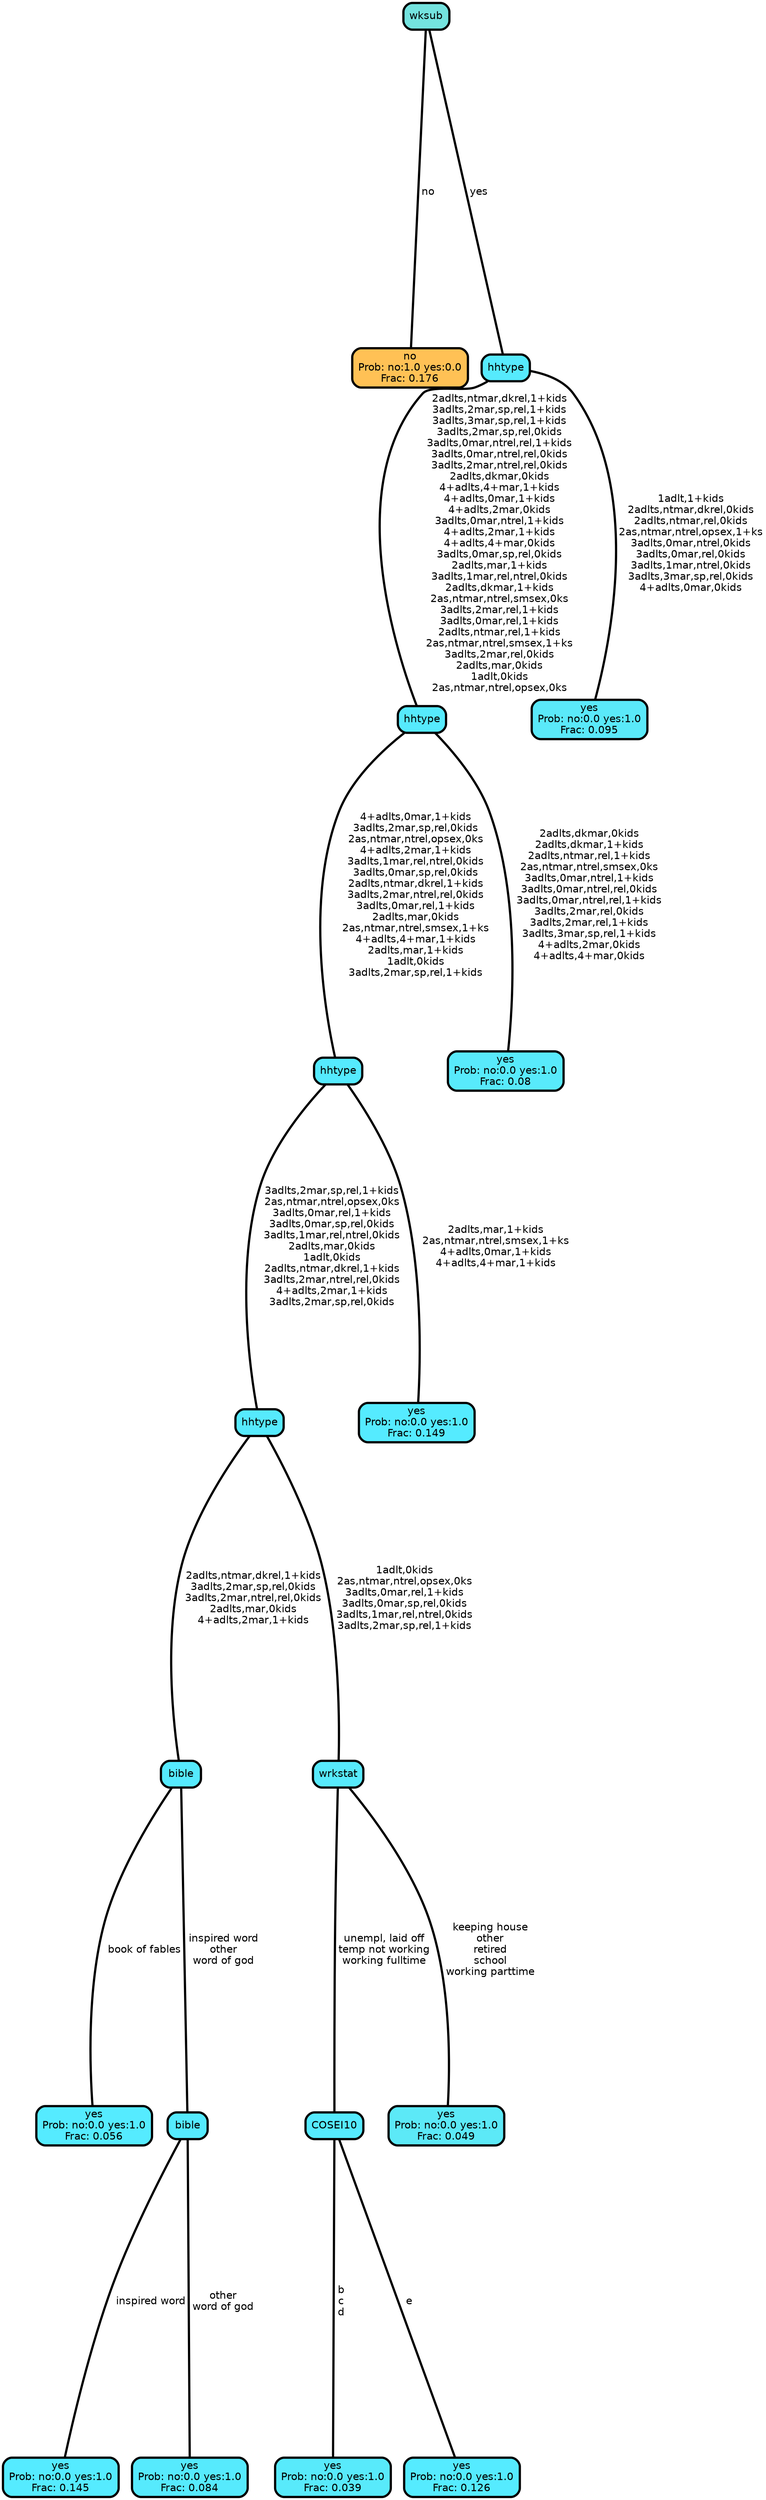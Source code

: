 graph Tree {
node [shape=box, style="filled, rounded",color="black",penwidth="3",fontcolor="black",                 fontname=helvetica] ;
graph [ranksep="0 equally", splines=straight,                 bgcolor=transparent, dpi=200] ;
edge [fontname=helvetica, color=black] ;
0 [label="no
Prob: no:1.0 yes:0.0
Frac: 0.176", fillcolor="#ffc155"] ;
1 [label="wksub", fillcolor="#74e3df"] ;
2 [label="yes
Prob: no:0.0 yes:1.0
Frac: 0.056", fillcolor="#55ebff"] ;
3 [label="bible", fillcolor="#55eafe"] ;
4 [label="yes
Prob: no:0.0 yes:1.0
Frac: 0.145", fillcolor="#55ebff"] ;
5 [label="bible", fillcolor="#55eafe"] ;
6 [label="yes
Prob: no:0.0 yes:1.0
Frac: 0.084", fillcolor="#56eafd"] ;
7 [label="hhtype", fillcolor="#56eafd"] ;
8 [label="yes
Prob: no:0.0 yes:1.0
Frac: 0.039", fillcolor="#58eafb"] ;
9 [label="COSEI10", fillcolor="#55eafe"] ;
10 [label="yes
Prob: no:0.0 yes:1.0
Frac: 0.126", fillcolor="#55ebff"] ;
11 [label="wrkstat", fillcolor="#57eafc"] ;
12 [label="yes
Prob: no:0.0 yes:1.0
Frac: 0.049", fillcolor="#5ce9f7"] ;
13 [label="hhtype", fillcolor="#55eafe"] ;
14 [label="yes
Prob: no:0.0 yes:1.0
Frac: 0.149", fillcolor="#55ebff"] ;
15 [label="hhtype", fillcolor="#56eafd"] ;
16 [label="yes
Prob: no:0.0 yes:1.0
Frac: 0.08", fillcolor="#58eafb"] ;
17 [label="hhtype", fillcolor="#56eafd"] ;
18 [label="yes
Prob: no:0.0 yes:1.0
Frac: 0.095", fillcolor="#5ae9f9"] ;
1 -- 0 [label=" no",penwidth=3] ;
1 -- 17 [label=" yes",penwidth=3] ;
3 -- 2 [label=" book of fables",penwidth=3] ;
3 -- 5 [label=" inspired word\n other\n word of god",penwidth=3] ;
5 -- 4 [label=" inspired word",penwidth=3] ;
5 -- 6 [label=" other\n word of god",penwidth=3] ;
7 -- 3 [label=" 2adlts,ntmar,dkrel,1+kids\n 3adlts,2mar,sp,rel,0kids\n 3adlts,2mar,ntrel,rel,0kids\n 2adlts,mar,0kids\n 4+adlts,2mar,1+kids",penwidth=3] ;
7 -- 11 [label=" 1adlt,0kids\n 2as,ntmar,ntrel,opsex,0ks\n 3adlts,0mar,rel,1+kids\n 3adlts,0mar,sp,rel,0kids\n 3adlts,1mar,rel,ntrel,0kids\n 3adlts,2mar,sp,rel,1+kids",penwidth=3] ;
9 -- 8 [label=" b\n c\n d",penwidth=3] ;
9 -- 10 [label=" e",penwidth=3] ;
11 -- 9 [label=" unempl, laid off\n temp not working\n working fulltime",penwidth=3] ;
11 -- 12 [label=" keeping house\n other\n retired\n school\n working parttime",penwidth=3] ;
13 -- 7 [label=" 3adlts,2mar,sp,rel,1+kids\n 2as,ntmar,ntrel,opsex,0ks\n 3adlts,0mar,rel,1+kids\n 3adlts,0mar,sp,rel,0kids\n 3adlts,1mar,rel,ntrel,0kids\n 2adlts,mar,0kids\n 1adlt,0kids\n 2adlts,ntmar,dkrel,1+kids\n 3adlts,2mar,ntrel,rel,0kids\n 4+adlts,2mar,1+kids\n 3adlts,2mar,sp,rel,0kids",penwidth=3] ;
13 -- 14 [label=" 2adlts,mar,1+kids\n 2as,ntmar,ntrel,smsex,1+ks\n 4+adlts,0mar,1+kids\n 4+adlts,4+mar,1+kids",penwidth=3] ;
15 -- 13 [label=" 4+adlts,0mar,1+kids\n 3adlts,2mar,sp,rel,0kids\n 2as,ntmar,ntrel,opsex,0ks\n 4+adlts,2mar,1+kids\n 3adlts,1mar,rel,ntrel,0kids\n 3adlts,0mar,sp,rel,0kids\n 2adlts,ntmar,dkrel,1+kids\n 3adlts,2mar,ntrel,rel,0kids\n 3adlts,0mar,rel,1+kids\n 2adlts,mar,0kids\n 2as,ntmar,ntrel,smsex,1+ks\n 4+adlts,4+mar,1+kids\n 2adlts,mar,1+kids\n 1adlt,0kids\n 3adlts,2mar,sp,rel,1+kids",penwidth=3] ;
15 -- 16 [label=" 2adlts,dkmar,0kids\n 2adlts,dkmar,1+kids\n 2adlts,ntmar,rel,1+kids\n 2as,ntmar,ntrel,smsex,0ks\n 3adlts,0mar,ntrel,1+kids\n 3adlts,0mar,ntrel,rel,0kids\n 3adlts,0mar,ntrel,rel,1+kids\n 3adlts,2mar,rel,0kids\n 3adlts,2mar,rel,1+kids\n 3adlts,3mar,sp,rel,1+kids\n 4+adlts,2mar,0kids\n 4+adlts,4+mar,0kids",penwidth=3] ;
17 -- 15 [label=" 2adlts,ntmar,dkrel,1+kids\n 3adlts,2mar,sp,rel,1+kids\n 3adlts,3mar,sp,rel,1+kids\n 3adlts,2mar,sp,rel,0kids\n 3adlts,0mar,ntrel,rel,1+kids\n 3adlts,0mar,ntrel,rel,0kids\n 3adlts,2mar,ntrel,rel,0kids\n 2adlts,dkmar,0kids\n 4+adlts,4+mar,1+kids\n 4+adlts,0mar,1+kids\n 4+adlts,2mar,0kids\n 3adlts,0mar,ntrel,1+kids\n 4+adlts,2mar,1+kids\n 4+adlts,4+mar,0kids\n 3adlts,0mar,sp,rel,0kids\n 2adlts,mar,1+kids\n 3adlts,1mar,rel,ntrel,0kids\n 2adlts,dkmar,1+kids\n 2as,ntmar,ntrel,smsex,0ks\n 3adlts,2mar,rel,1+kids\n 3adlts,0mar,rel,1+kids\n 2adlts,ntmar,rel,1+kids\n 2as,ntmar,ntrel,smsex,1+ks\n 3adlts,2mar,rel,0kids\n 2adlts,mar,0kids\n 1adlt,0kids\n 2as,ntmar,ntrel,opsex,0ks",penwidth=3] ;
17 -- 18 [label=" 1adlt,1+kids\n 2adlts,ntmar,dkrel,0kids\n 2adlts,ntmar,rel,0kids\n 2as,ntmar,ntrel,opsex,1+ks\n 3adlts,0mar,ntrel,0kids\n 3adlts,0mar,rel,0kids\n 3adlts,1mar,ntrel,0kids\n 3adlts,3mar,sp,rel,0kids\n 4+adlts,0mar,0kids",penwidth=3] ;
{rank = same;}}